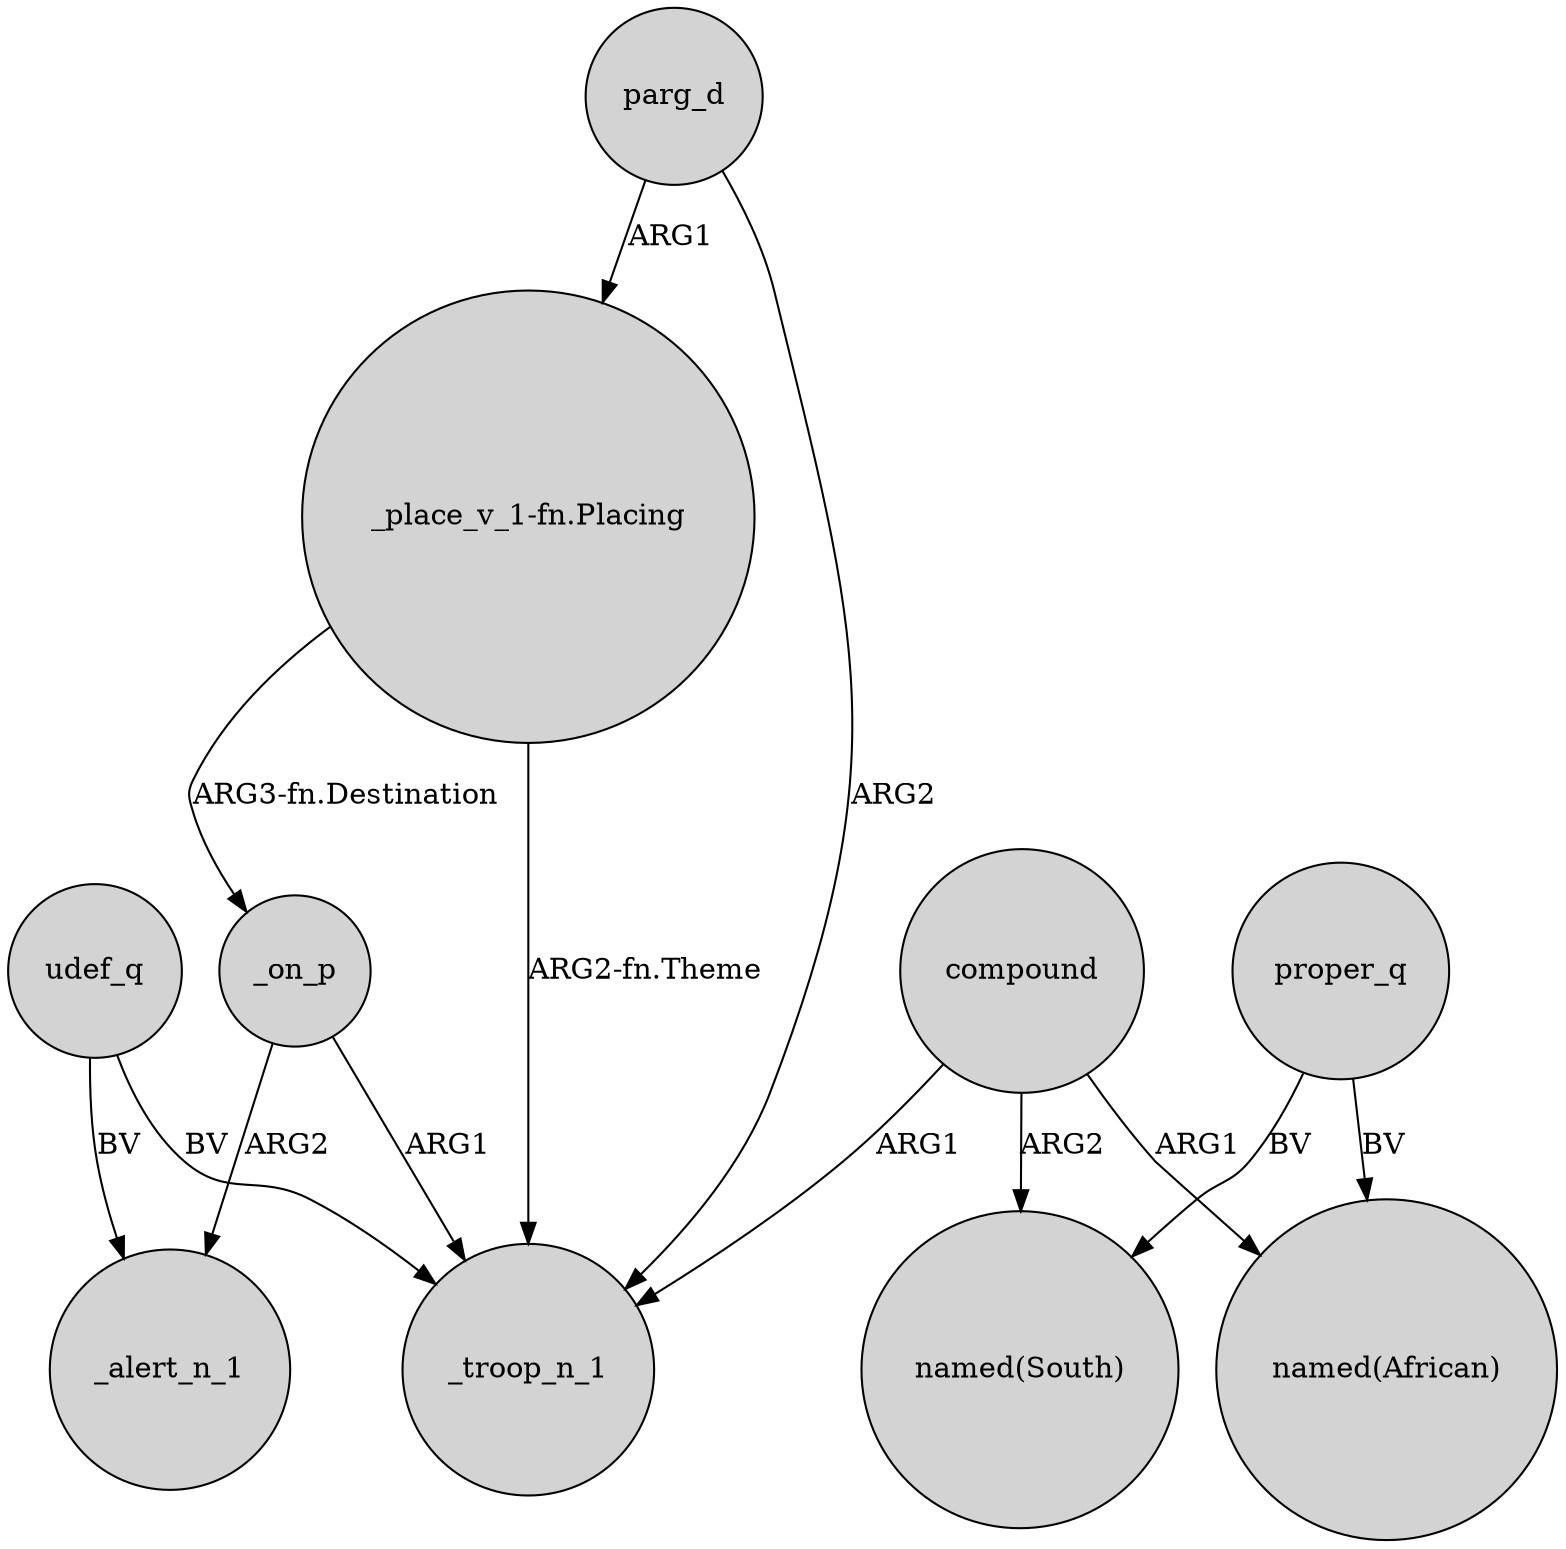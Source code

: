 digraph {
	node [shape=circle style=filled]
	_on_p -> _alert_n_1 [label=ARG2]
	parg_d -> _troop_n_1 [label=ARG2]
	_on_p -> _troop_n_1 [label=ARG1]
	proper_q -> "named(African)" [label=BV]
	compound -> "named(South)" [label=ARG2]
	"_place_v_1-fn.Placing" -> _troop_n_1 [label="ARG2-fn.Theme"]
	"_place_v_1-fn.Placing" -> _on_p [label="ARG3-fn.Destination"]
	parg_d -> "_place_v_1-fn.Placing" [label=ARG1]
	udef_q -> _alert_n_1 [label=BV]
	proper_q -> "named(South)" [label=BV]
	compound -> _troop_n_1 [label=ARG1]
	udef_q -> _troop_n_1 [label=BV]
	compound -> "named(African)" [label=ARG1]
}
